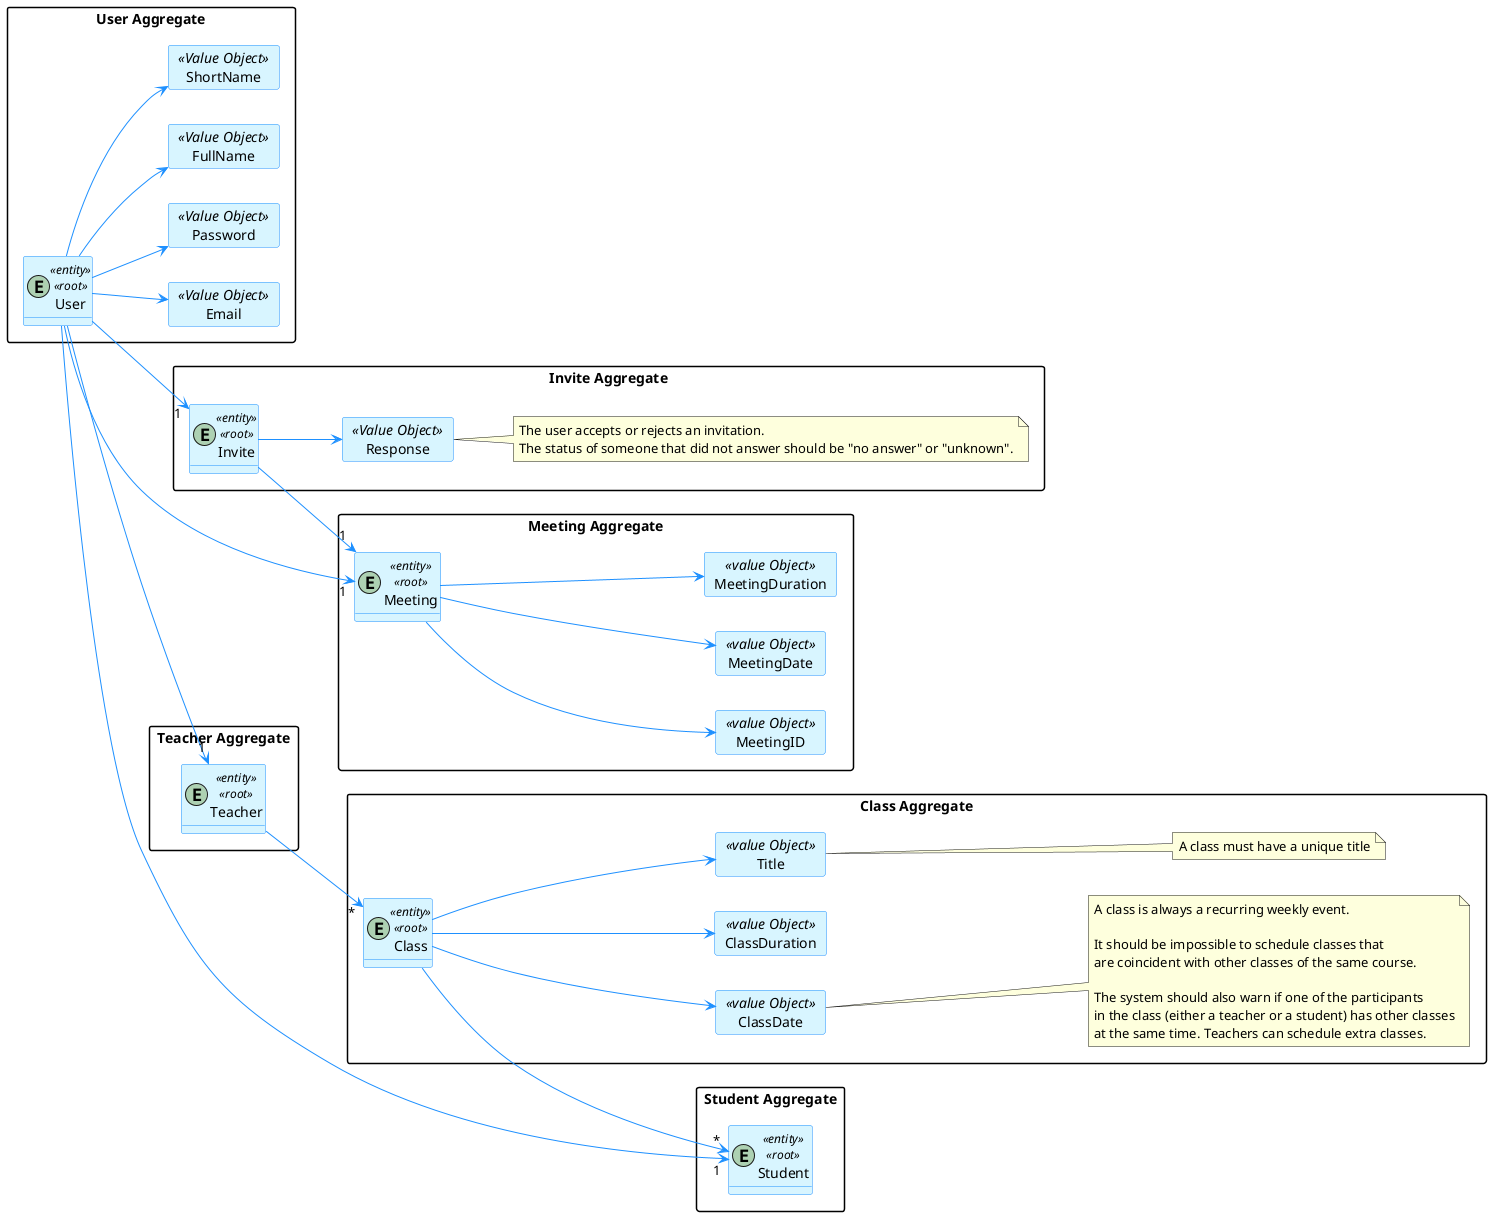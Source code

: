 @startuml

hide methods
left to right direction

skinparam classAttributeIconSize 0

skinparam class {
    LifeLineBorderColor DodgerBlue
    LifeLineBackgroundColor APPLICATION
    BackgroundColor #D8F5FF
    ArrowColor DodgerBlue
    BorderColor DodgerBlue
}

skinparam packageStyle rectangle

skinparam card {
    LifeLineBorderColor DodgerBlue
    LifeLineBackgroundColor APPLICATION
    BackgroundColor #D8F5FF
    ArrowColor DodgerBlue
    BorderColor DodgerBlue
}


package "User Aggregate"{
    entity User <<entity>><<root>>

    card Email <<Value Object>>{
    }
    card Password <<Value Object>>{
    }
    card FullName <<Value Object>>{
    }
    card ShortName <<Value Object>>{
    }

    User --> Email
    User --> Password
    User --> FullName
    User --> ShortName
}

package "Invite Aggregate"{
    entity Invite <<entity>><<root>>

    card Response <<Value Object>>{
    }
    note right of Response
    The user accepts or rejects an invitation.
    The status of someone that did not answer should be "no answer" or "unknown".
    end note

    Invite --> Response
}

package "Meeting Aggregate"{
    entity Meeting <<entity>><<root>>

    card MeetingID <<value Object>>{
    }
    card MeetingDate <<value Object>>{
    }
    card MeetingDuration <<value Object>>{
    }

    Meeting --> MeetingID
    Meeting --> MeetingDate
    Meeting --> MeetingDuration
}
package "Teacher Aggregate"{
    entity Teacher <<entity>><<root>>

}
package "Class Aggregate"{
    entity Class <<entity>><<root>>

    card ClassDate <<value Object>>{
    }

    card ClassDuration <<value Object>>{
    }

    card Title <<value Object>>{
    }

    note right of ClassDate
    A class is always a recurring weekly event.

    It should be impossible to schedule classes that
    are coincident with other classes of the same course.

    The system should also warn if one of the participants
    in the class (either a teacher or a student) has other classes
    at the same time. Teachers can schedule extra classes.
    end note

    note right of Title
    A class must have a unique title
    end note

    Class --> ClassDate
    Class --> ClassDuration
    Class --> Title
}
package "Student Aggregate"{
    entity Student <<entity>><<root>>
}
    User -->"1" Meeting
    User --> "1" Invite
    Invite --> "1" Meeting

    Teacher --> "*" Class
    Class --> "*" Student

    User --> "1" Student
    User --> "1" Teacher
@enduml
